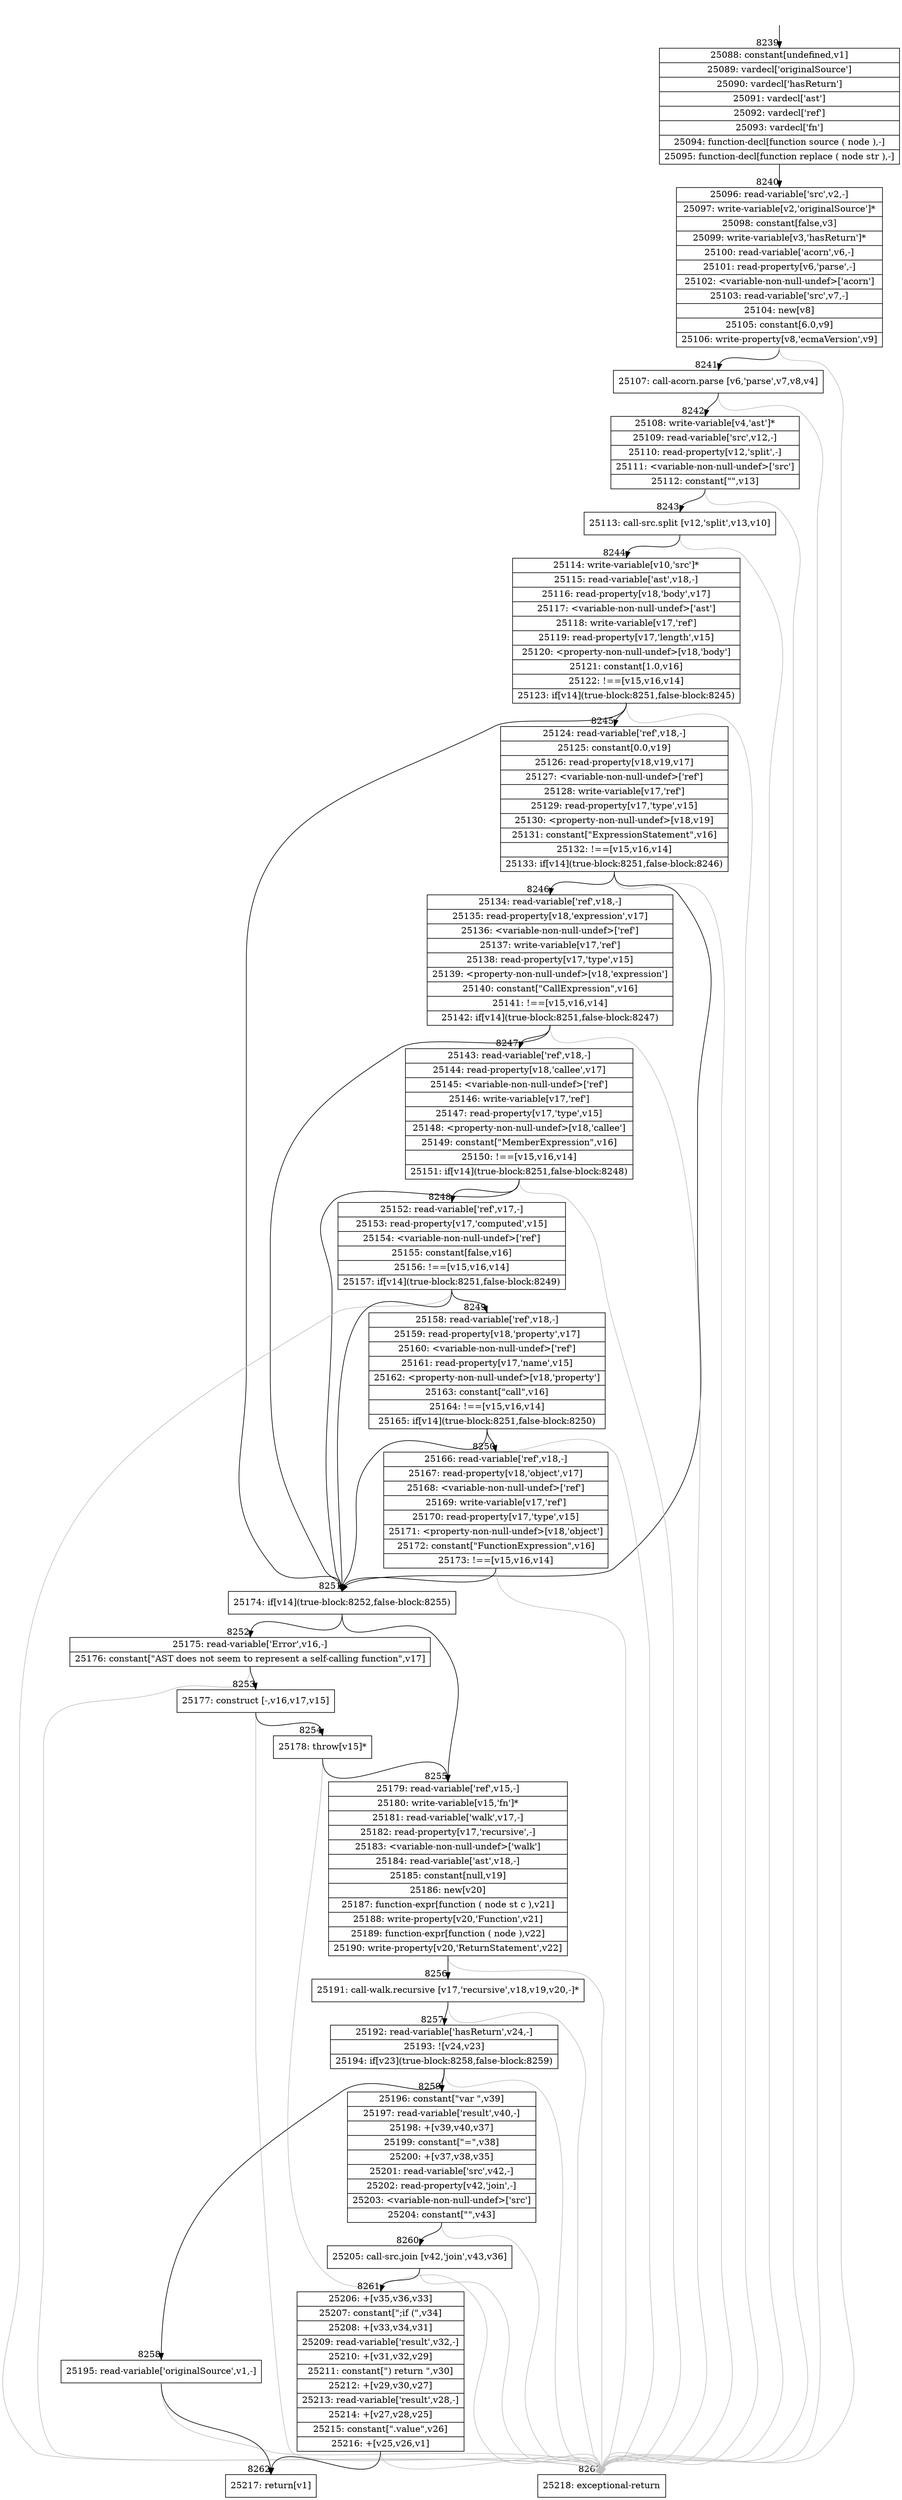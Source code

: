 digraph {
rankdir="TD"
BB_entry465[shape=none,label=""];
BB_entry465 -> BB8239 [tailport=s, headport=n, headlabel="    8239"]
BB8239 [shape=record label="{25088: constant[undefined,v1]|25089: vardecl['originalSource']|25090: vardecl['hasReturn']|25091: vardecl['ast']|25092: vardecl['ref']|25093: vardecl['fn']|25094: function-decl[function source ( node ),-]|25095: function-decl[function replace ( node str ),-]}" ] 
BB8239 -> BB8240 [tailport=s, headport=n, headlabel="      8240"]
BB8240 [shape=record label="{25096: read-variable['src',v2,-]|25097: write-variable[v2,'originalSource']*|25098: constant[false,v3]|25099: write-variable[v3,'hasReturn']*|25100: read-variable['acorn',v6,-]|25101: read-property[v6,'parse',-]|25102: \<variable-non-null-undef\>['acorn']|25103: read-variable['src',v7,-]|25104: new[v8]|25105: constant[6.0,v9]|25106: write-property[v8,'ecmaVersion',v9]}" ] 
BB8240 -> BB8241 [tailport=s, headport=n, headlabel="      8241"]
BB8240 -> BB8263 [tailport=s, headport=n, color=gray, headlabel="      8263"]
BB8241 [shape=record label="{25107: call-acorn.parse [v6,'parse',v7,v8,v4]}" ] 
BB8241 -> BB8242 [tailport=s, headport=n, headlabel="      8242"]
BB8241 -> BB8263 [tailport=s, headport=n, color=gray]
BB8242 [shape=record label="{25108: write-variable[v4,'ast']*|25109: read-variable['src',v12,-]|25110: read-property[v12,'split',-]|25111: \<variable-non-null-undef\>['src']|25112: constant[\"\",v13]}" ] 
BB8242 -> BB8243 [tailport=s, headport=n, headlabel="      8243"]
BB8242 -> BB8263 [tailport=s, headport=n, color=gray]
BB8243 [shape=record label="{25113: call-src.split [v12,'split',v13,v10]}" ] 
BB8243 -> BB8244 [tailport=s, headport=n, headlabel="      8244"]
BB8243 -> BB8263 [tailport=s, headport=n, color=gray]
BB8244 [shape=record label="{25114: write-variable[v10,'src']*|25115: read-variable['ast',v18,-]|25116: read-property[v18,'body',v17]|25117: \<variable-non-null-undef\>['ast']|25118: write-variable[v17,'ref']|25119: read-property[v17,'length',v15]|25120: \<property-non-null-undef\>[v18,'body']|25121: constant[1.0,v16]|25122: !==[v15,v16,v14]|25123: if[v14](true-block:8251,false-block:8245)}" ] 
BB8244 -> BB8251 [tailport=s, headport=n, headlabel="      8251"]
BB8244 -> BB8245 [tailport=s, headport=n, headlabel="      8245"]
BB8244 -> BB8263 [tailport=s, headport=n, color=gray]
BB8245 [shape=record label="{25124: read-variable['ref',v18,-]|25125: constant[0.0,v19]|25126: read-property[v18,v19,v17]|25127: \<variable-non-null-undef\>['ref']|25128: write-variable[v17,'ref']|25129: read-property[v17,'type',v15]|25130: \<property-non-null-undef\>[v18,v19]|25131: constant[\"ExpressionStatement\",v16]|25132: !==[v15,v16,v14]|25133: if[v14](true-block:8251,false-block:8246)}" ] 
BB8245 -> BB8251 [tailport=s, headport=n]
BB8245 -> BB8246 [tailport=s, headport=n, headlabel="      8246"]
BB8245 -> BB8263 [tailport=s, headport=n, color=gray]
BB8246 [shape=record label="{25134: read-variable['ref',v18,-]|25135: read-property[v18,'expression',v17]|25136: \<variable-non-null-undef\>['ref']|25137: write-variable[v17,'ref']|25138: read-property[v17,'type',v15]|25139: \<property-non-null-undef\>[v18,'expression']|25140: constant[\"CallExpression\",v16]|25141: !==[v15,v16,v14]|25142: if[v14](true-block:8251,false-block:8247)}" ] 
BB8246 -> BB8251 [tailport=s, headport=n]
BB8246 -> BB8247 [tailport=s, headport=n, headlabel="      8247"]
BB8246 -> BB8263 [tailport=s, headport=n, color=gray]
BB8247 [shape=record label="{25143: read-variable['ref',v18,-]|25144: read-property[v18,'callee',v17]|25145: \<variable-non-null-undef\>['ref']|25146: write-variable[v17,'ref']|25147: read-property[v17,'type',v15]|25148: \<property-non-null-undef\>[v18,'callee']|25149: constant[\"MemberExpression\",v16]|25150: !==[v15,v16,v14]|25151: if[v14](true-block:8251,false-block:8248)}" ] 
BB8247 -> BB8251 [tailport=s, headport=n]
BB8247 -> BB8248 [tailport=s, headport=n, headlabel="      8248"]
BB8247 -> BB8263 [tailport=s, headport=n, color=gray]
BB8248 [shape=record label="{25152: read-variable['ref',v17,-]|25153: read-property[v17,'computed',v15]|25154: \<variable-non-null-undef\>['ref']|25155: constant[false,v16]|25156: !==[v15,v16,v14]|25157: if[v14](true-block:8251,false-block:8249)}" ] 
BB8248 -> BB8251 [tailport=s, headport=n]
BB8248 -> BB8249 [tailport=s, headport=n, headlabel="      8249"]
BB8248 -> BB8263 [tailport=s, headport=n, color=gray]
BB8249 [shape=record label="{25158: read-variable['ref',v18,-]|25159: read-property[v18,'property',v17]|25160: \<variable-non-null-undef\>['ref']|25161: read-property[v17,'name',v15]|25162: \<property-non-null-undef\>[v18,'property']|25163: constant[\"call\",v16]|25164: !==[v15,v16,v14]|25165: if[v14](true-block:8251,false-block:8250)}" ] 
BB8249 -> BB8251 [tailport=s, headport=n]
BB8249 -> BB8250 [tailport=s, headport=n, headlabel="      8250"]
BB8249 -> BB8263 [tailport=s, headport=n, color=gray]
BB8250 [shape=record label="{25166: read-variable['ref',v18,-]|25167: read-property[v18,'object',v17]|25168: \<variable-non-null-undef\>['ref']|25169: write-variable[v17,'ref']|25170: read-property[v17,'type',v15]|25171: \<property-non-null-undef\>[v18,'object']|25172: constant[\"FunctionExpression\",v16]|25173: !==[v15,v16,v14]}" ] 
BB8250 -> BB8251 [tailport=s, headport=n]
BB8250 -> BB8263 [tailport=s, headport=n, color=gray]
BB8251 [shape=record label="{25174: if[v14](true-block:8252,false-block:8255)}" ] 
BB8251 -> BB8252 [tailport=s, headport=n, headlabel="      8252"]
BB8251 -> BB8255 [tailport=s, headport=n, headlabel="      8255"]
BB8252 [shape=record label="{25175: read-variable['Error',v16,-]|25176: constant[\"AST does not seem to represent a self-calling function\",v17]}" ] 
BB8252 -> BB8253 [tailport=s, headport=n, headlabel="      8253"]
BB8252 -> BB8263 [tailport=s, headport=n, color=gray]
BB8253 [shape=record label="{25177: construct [-,v16,v17,v15]}" ] 
BB8253 -> BB8254 [tailport=s, headport=n, headlabel="      8254"]
BB8253 -> BB8263 [tailport=s, headport=n, color=gray]
BB8254 [shape=record label="{25178: throw[v15]*}" ] 
BB8254 -> BB8255 [tailport=s, headport=n]
BB8254 -> BB8263 [tailport=s, headport=n, color=gray]
BB8255 [shape=record label="{25179: read-variable['ref',v15,-]|25180: write-variable[v15,'fn']*|25181: read-variable['walk',v17,-]|25182: read-property[v17,'recursive',-]|25183: \<variable-non-null-undef\>['walk']|25184: read-variable['ast',v18,-]|25185: constant[null,v19]|25186: new[v20]|25187: function-expr[function ( node st c ),v21]|25188: write-property[v20,'Function',v21]|25189: function-expr[function ( node ),v22]|25190: write-property[v20,'ReturnStatement',v22]}" ] 
BB8255 -> BB8256 [tailport=s, headport=n, headlabel="      8256"]
BB8255 -> BB8263 [tailport=s, headport=n, color=gray]
BB8256 [shape=record label="{25191: call-walk.recursive [v17,'recursive',v18,v19,v20,-]*}" ] 
BB8256 -> BB8257 [tailport=s, headport=n, headlabel="      8257"]
BB8256 -> BB8263 [tailport=s, headport=n, color=gray]
BB8257 [shape=record label="{25192: read-variable['hasReturn',v24,-]|25193: ![v24,v23]|25194: if[v23](true-block:8258,false-block:8259)}" ] 
BB8257 -> BB8258 [tailport=s, headport=n, headlabel="      8258"]
BB8257 -> BB8259 [tailport=s, headport=n, headlabel="      8259"]
BB8257 -> BB8263 [tailport=s, headport=n, color=gray]
BB8258 [shape=record label="{25195: read-variable['originalSource',v1,-]}" ] 
BB8258 -> BB8262 [tailport=s, headport=n, headlabel="      8262"]
BB8258 -> BB8263 [tailport=s, headport=n, color=gray]
BB8259 [shape=record label="{25196: constant[\"var \",v39]|25197: read-variable['result',v40,-]|25198: +[v39,v40,v37]|25199: constant[\"=\",v38]|25200: +[v37,v38,v35]|25201: read-variable['src',v42,-]|25202: read-property[v42,'join',-]|25203: \<variable-non-null-undef\>['src']|25204: constant[\"\",v43]}" ] 
BB8259 -> BB8260 [tailport=s, headport=n, headlabel="      8260"]
BB8259 -> BB8263 [tailport=s, headport=n, color=gray]
BB8260 [shape=record label="{25205: call-src.join [v42,'join',v43,v36]}" ] 
BB8260 -> BB8261 [tailport=s, headport=n, headlabel="      8261"]
BB8260 -> BB8263 [tailport=s, headport=n, color=gray]
BB8261 [shape=record label="{25206: +[v35,v36,v33]|25207: constant[\";if (\",v34]|25208: +[v33,v34,v31]|25209: read-variable['result',v32,-]|25210: +[v31,v32,v29]|25211: constant[\") return \",v30]|25212: +[v29,v30,v27]|25213: read-variable['result',v28,-]|25214: +[v27,v28,v25]|25215: constant[\".value\",v26]|25216: +[v25,v26,v1]}" ] 
BB8261 -> BB8262 [tailport=s, headport=n]
BB8261 -> BB8263 [tailport=s, headport=n, color=gray]
BB8262 [shape=record label="{25217: return[v1]}" ] 
BB8263 [shape=record label="{25218: exceptional-return}" ] 
//#$~ 7592
}
